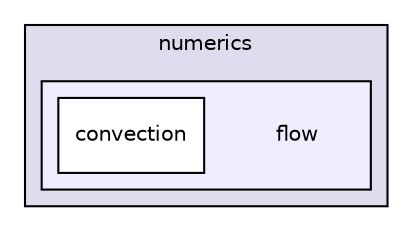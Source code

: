 digraph "SU2_CFD/include/numerics/flow" {
  compound=true
  node [ fontsize="10", fontname="Helvetica"];
  edge [ labelfontsize="10", labelfontname="Helvetica"];
  subgraph clusterdir_756791f5376667f4032d4a9f45c7494c {
    graph [ bgcolor="#ddddee", pencolor="black", label="numerics" fontname="Helvetica", fontsize="10", URL="dir_756791f5376667f4032d4a9f45c7494c.html"]
  subgraph clusterdir_e1f0f8ddb5d29c4c7adf1b07b1c16b62 {
    graph [ bgcolor="#eeeeff", pencolor="black", label="" URL="dir_e1f0f8ddb5d29c4c7adf1b07b1c16b62.html"];
    dir_e1f0f8ddb5d29c4c7adf1b07b1c16b62 [shape=plaintext label="flow"];
    dir_e00e08ae44818437e00e1eab95215d4e [shape=box label="convection" color="black" fillcolor="white" style="filled" URL="dir_e00e08ae44818437e00e1eab95215d4e.html"];
  }
  }
}
